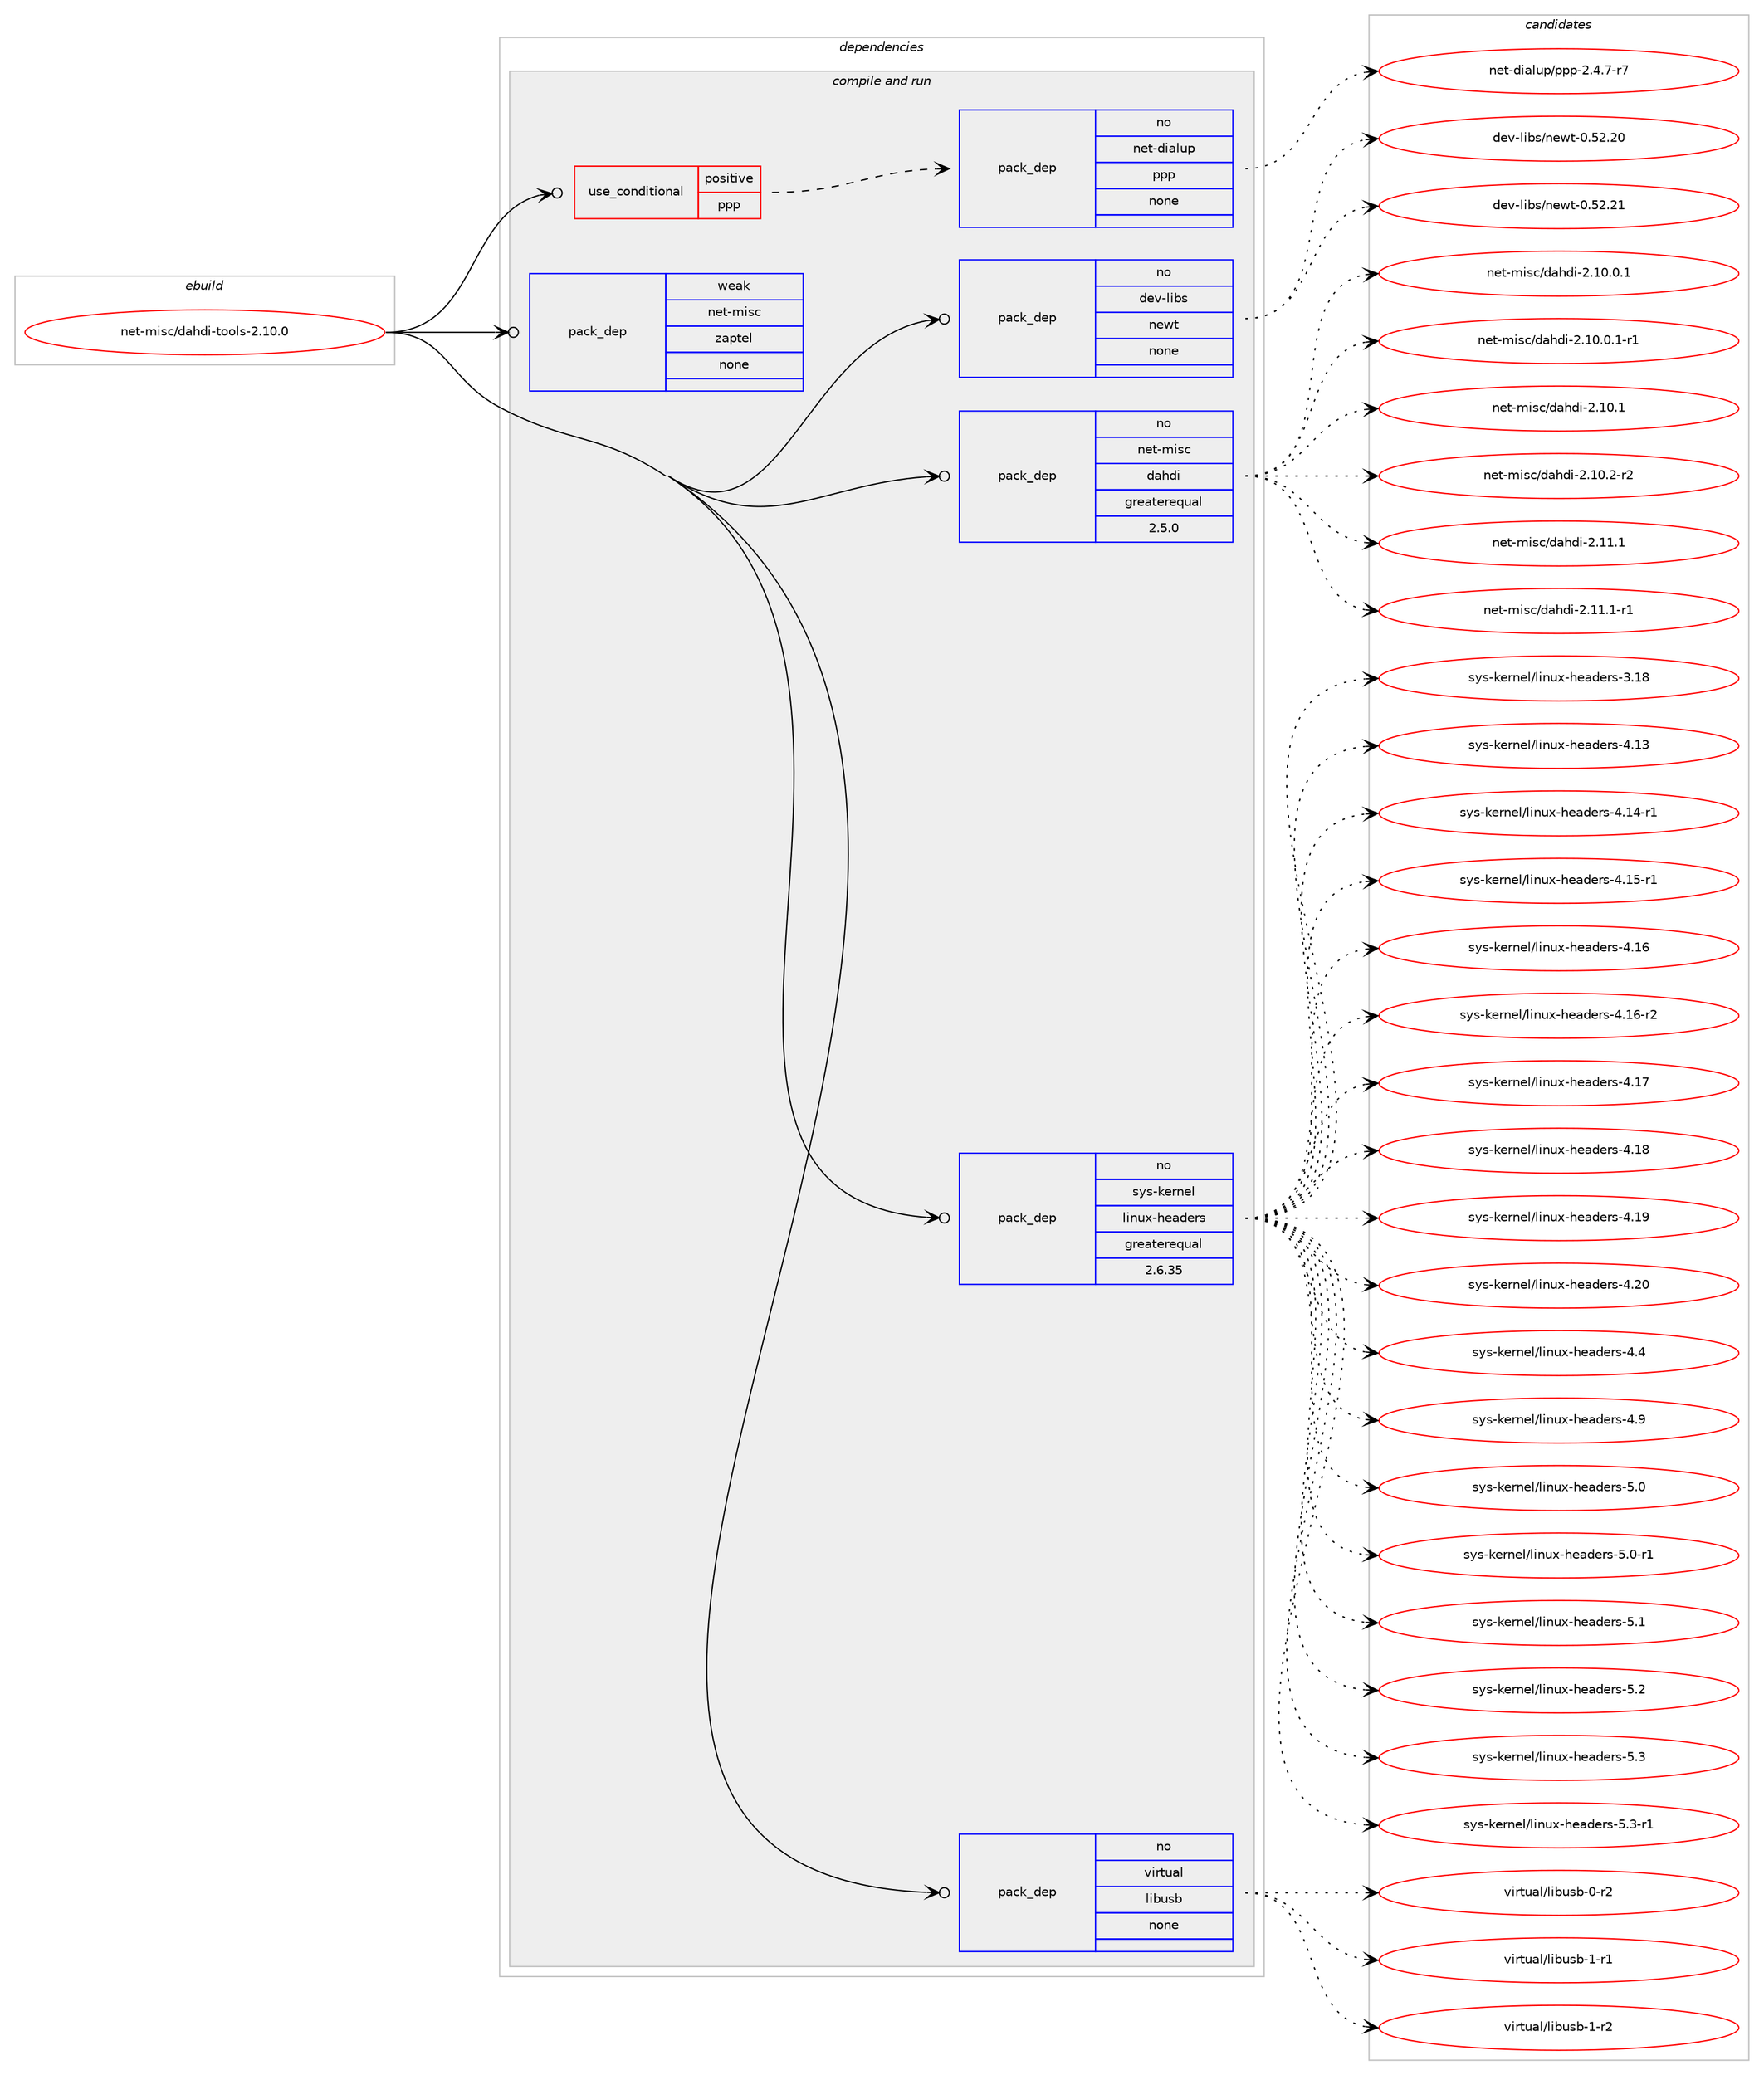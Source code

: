 digraph prolog {

# *************
# Graph options
# *************

newrank=true;
concentrate=true;
compound=true;
graph [rankdir=LR,fontname=Helvetica,fontsize=10,ranksep=1.5];#, ranksep=2.5, nodesep=0.2];
edge  [arrowhead=vee];
node  [fontname=Helvetica,fontsize=10];

# **********
# The ebuild
# **********

subgraph cluster_leftcol {
color=gray;
rank=same;
label=<<i>ebuild</i>>;
id [label="net-misc/dahdi-tools-2.10.0", color=red, width=4, href="../net-misc/dahdi-tools-2.10.0.svg"];
}

# ****************
# The dependencies
# ****************

subgraph cluster_midcol {
color=gray;
label=<<i>dependencies</i>>;
subgraph cluster_compile {
fillcolor="#eeeeee";
style=filled;
label=<<i>compile</i>>;
}
subgraph cluster_compileandrun {
fillcolor="#eeeeee";
style=filled;
label=<<i>compile and run</i>>;
subgraph cond202999 {
dependency832452 [label=<<TABLE BORDER="0" CELLBORDER="1" CELLSPACING="0" CELLPADDING="4"><TR><TD ROWSPAN="3" CELLPADDING="10">use_conditional</TD></TR><TR><TD>positive</TD></TR><TR><TD>ppp</TD></TR></TABLE>>, shape=none, color=red];
subgraph pack614847 {
dependency832453 [label=<<TABLE BORDER="0" CELLBORDER="1" CELLSPACING="0" CELLPADDING="4" WIDTH="220"><TR><TD ROWSPAN="6" CELLPADDING="30">pack_dep</TD></TR><TR><TD WIDTH="110">no</TD></TR><TR><TD>net-dialup</TD></TR><TR><TD>ppp</TD></TR><TR><TD>none</TD></TR><TR><TD></TD></TR></TABLE>>, shape=none, color=blue];
}
dependency832452:e -> dependency832453:w [weight=20,style="dashed",arrowhead="vee"];
}
id:e -> dependency832452:w [weight=20,style="solid",arrowhead="odotvee"];
subgraph pack614848 {
dependency832454 [label=<<TABLE BORDER="0" CELLBORDER="1" CELLSPACING="0" CELLPADDING="4" WIDTH="220"><TR><TD ROWSPAN="6" CELLPADDING="30">pack_dep</TD></TR><TR><TD WIDTH="110">no</TD></TR><TR><TD>dev-libs</TD></TR><TR><TD>newt</TD></TR><TR><TD>none</TD></TR><TR><TD></TD></TR></TABLE>>, shape=none, color=blue];
}
id:e -> dependency832454:w [weight=20,style="solid",arrowhead="odotvee"];
subgraph pack614849 {
dependency832455 [label=<<TABLE BORDER="0" CELLBORDER="1" CELLSPACING="0" CELLPADDING="4" WIDTH="220"><TR><TD ROWSPAN="6" CELLPADDING="30">pack_dep</TD></TR><TR><TD WIDTH="110">no</TD></TR><TR><TD>net-misc</TD></TR><TR><TD>dahdi</TD></TR><TR><TD>greaterequal</TD></TR><TR><TD>2.5.0</TD></TR></TABLE>>, shape=none, color=blue];
}
id:e -> dependency832455:w [weight=20,style="solid",arrowhead="odotvee"];
subgraph pack614850 {
dependency832456 [label=<<TABLE BORDER="0" CELLBORDER="1" CELLSPACING="0" CELLPADDING="4" WIDTH="220"><TR><TD ROWSPAN="6" CELLPADDING="30">pack_dep</TD></TR><TR><TD WIDTH="110">no</TD></TR><TR><TD>sys-kernel</TD></TR><TR><TD>linux-headers</TD></TR><TR><TD>greaterequal</TD></TR><TR><TD>2.6.35</TD></TR></TABLE>>, shape=none, color=blue];
}
id:e -> dependency832456:w [weight=20,style="solid",arrowhead="odotvee"];
subgraph pack614851 {
dependency832457 [label=<<TABLE BORDER="0" CELLBORDER="1" CELLSPACING="0" CELLPADDING="4" WIDTH="220"><TR><TD ROWSPAN="6" CELLPADDING="30">pack_dep</TD></TR><TR><TD WIDTH="110">no</TD></TR><TR><TD>virtual</TD></TR><TR><TD>libusb</TD></TR><TR><TD>none</TD></TR><TR><TD></TD></TR></TABLE>>, shape=none, color=blue];
}
id:e -> dependency832457:w [weight=20,style="solid",arrowhead="odotvee"];
subgraph pack614852 {
dependency832458 [label=<<TABLE BORDER="0" CELLBORDER="1" CELLSPACING="0" CELLPADDING="4" WIDTH="220"><TR><TD ROWSPAN="6" CELLPADDING="30">pack_dep</TD></TR><TR><TD WIDTH="110">weak</TD></TR><TR><TD>net-misc</TD></TR><TR><TD>zaptel</TD></TR><TR><TD>none</TD></TR><TR><TD></TD></TR></TABLE>>, shape=none, color=blue];
}
id:e -> dependency832458:w [weight=20,style="solid",arrowhead="odotvee"];
}
subgraph cluster_run {
fillcolor="#eeeeee";
style=filled;
label=<<i>run</i>>;
}
}

# **************
# The candidates
# **************

subgraph cluster_choices {
rank=same;
color=gray;
label=<<i>candidates</i>>;

subgraph choice614847 {
color=black;
nodesep=1;
choice1101011164510010597108117112471121121124550465246554511455 [label="net-dialup/ppp-2.4.7-r7", color=red, width=4,href="../net-dialup/ppp-2.4.7-r7.svg"];
dependency832453:e -> choice1101011164510010597108117112471121121124550465246554511455:w [style=dotted,weight="100"];
}
subgraph choice614848 {
color=black;
nodesep=1;
choice1001011184510810598115471101011191164548465350465048 [label="dev-libs/newt-0.52.20", color=red, width=4,href="../dev-libs/newt-0.52.20.svg"];
choice1001011184510810598115471101011191164548465350465049 [label="dev-libs/newt-0.52.21", color=red, width=4,href="../dev-libs/newt-0.52.21.svg"];
dependency832454:e -> choice1001011184510810598115471101011191164548465350465048:w [style=dotted,weight="100"];
dependency832454:e -> choice1001011184510810598115471101011191164548465350465049:w [style=dotted,weight="100"];
}
subgraph choice614849 {
color=black;
nodesep=1;
choice11010111645109105115994710097104100105455046494846484649 [label="net-misc/dahdi-2.10.0.1", color=red, width=4,href="../net-misc/dahdi-2.10.0.1.svg"];
choice110101116451091051159947100971041001054550464948464846494511449 [label="net-misc/dahdi-2.10.0.1-r1", color=red, width=4,href="../net-misc/dahdi-2.10.0.1-r1.svg"];
choice1101011164510910511599471009710410010545504649484649 [label="net-misc/dahdi-2.10.1", color=red, width=4,href="../net-misc/dahdi-2.10.1.svg"];
choice11010111645109105115994710097104100105455046494846504511450 [label="net-misc/dahdi-2.10.2-r2", color=red, width=4,href="../net-misc/dahdi-2.10.2-r2.svg"];
choice1101011164510910511599471009710410010545504649494649 [label="net-misc/dahdi-2.11.1", color=red, width=4,href="../net-misc/dahdi-2.11.1.svg"];
choice11010111645109105115994710097104100105455046494946494511449 [label="net-misc/dahdi-2.11.1-r1", color=red, width=4,href="../net-misc/dahdi-2.11.1-r1.svg"];
dependency832455:e -> choice11010111645109105115994710097104100105455046494846484649:w [style=dotted,weight="100"];
dependency832455:e -> choice110101116451091051159947100971041001054550464948464846494511449:w [style=dotted,weight="100"];
dependency832455:e -> choice1101011164510910511599471009710410010545504649484649:w [style=dotted,weight="100"];
dependency832455:e -> choice11010111645109105115994710097104100105455046494846504511450:w [style=dotted,weight="100"];
dependency832455:e -> choice1101011164510910511599471009710410010545504649494649:w [style=dotted,weight="100"];
dependency832455:e -> choice11010111645109105115994710097104100105455046494946494511449:w [style=dotted,weight="100"];
}
subgraph choice614850 {
color=black;
nodesep=1;
choice115121115451071011141101011084710810511011712045104101971001011141154551464956 [label="sys-kernel/linux-headers-3.18", color=red, width=4,href="../sys-kernel/linux-headers-3.18.svg"];
choice115121115451071011141101011084710810511011712045104101971001011141154552464951 [label="sys-kernel/linux-headers-4.13", color=red, width=4,href="../sys-kernel/linux-headers-4.13.svg"];
choice1151211154510710111411010110847108105110117120451041019710010111411545524649524511449 [label="sys-kernel/linux-headers-4.14-r1", color=red, width=4,href="../sys-kernel/linux-headers-4.14-r1.svg"];
choice1151211154510710111411010110847108105110117120451041019710010111411545524649534511449 [label="sys-kernel/linux-headers-4.15-r1", color=red, width=4,href="../sys-kernel/linux-headers-4.15-r1.svg"];
choice115121115451071011141101011084710810511011712045104101971001011141154552464954 [label="sys-kernel/linux-headers-4.16", color=red, width=4,href="../sys-kernel/linux-headers-4.16.svg"];
choice1151211154510710111411010110847108105110117120451041019710010111411545524649544511450 [label="sys-kernel/linux-headers-4.16-r2", color=red, width=4,href="../sys-kernel/linux-headers-4.16-r2.svg"];
choice115121115451071011141101011084710810511011712045104101971001011141154552464955 [label="sys-kernel/linux-headers-4.17", color=red, width=4,href="../sys-kernel/linux-headers-4.17.svg"];
choice115121115451071011141101011084710810511011712045104101971001011141154552464956 [label="sys-kernel/linux-headers-4.18", color=red, width=4,href="../sys-kernel/linux-headers-4.18.svg"];
choice115121115451071011141101011084710810511011712045104101971001011141154552464957 [label="sys-kernel/linux-headers-4.19", color=red, width=4,href="../sys-kernel/linux-headers-4.19.svg"];
choice115121115451071011141101011084710810511011712045104101971001011141154552465048 [label="sys-kernel/linux-headers-4.20", color=red, width=4,href="../sys-kernel/linux-headers-4.20.svg"];
choice1151211154510710111411010110847108105110117120451041019710010111411545524652 [label="sys-kernel/linux-headers-4.4", color=red, width=4,href="../sys-kernel/linux-headers-4.4.svg"];
choice1151211154510710111411010110847108105110117120451041019710010111411545524657 [label="sys-kernel/linux-headers-4.9", color=red, width=4,href="../sys-kernel/linux-headers-4.9.svg"];
choice1151211154510710111411010110847108105110117120451041019710010111411545534648 [label="sys-kernel/linux-headers-5.0", color=red, width=4,href="../sys-kernel/linux-headers-5.0.svg"];
choice11512111545107101114110101108471081051101171204510410197100101114115455346484511449 [label="sys-kernel/linux-headers-5.0-r1", color=red, width=4,href="../sys-kernel/linux-headers-5.0-r1.svg"];
choice1151211154510710111411010110847108105110117120451041019710010111411545534649 [label="sys-kernel/linux-headers-5.1", color=red, width=4,href="../sys-kernel/linux-headers-5.1.svg"];
choice1151211154510710111411010110847108105110117120451041019710010111411545534650 [label="sys-kernel/linux-headers-5.2", color=red, width=4,href="../sys-kernel/linux-headers-5.2.svg"];
choice1151211154510710111411010110847108105110117120451041019710010111411545534651 [label="sys-kernel/linux-headers-5.3", color=red, width=4,href="../sys-kernel/linux-headers-5.3.svg"];
choice11512111545107101114110101108471081051101171204510410197100101114115455346514511449 [label="sys-kernel/linux-headers-5.3-r1", color=red, width=4,href="../sys-kernel/linux-headers-5.3-r1.svg"];
dependency832456:e -> choice115121115451071011141101011084710810511011712045104101971001011141154551464956:w [style=dotted,weight="100"];
dependency832456:e -> choice115121115451071011141101011084710810511011712045104101971001011141154552464951:w [style=dotted,weight="100"];
dependency832456:e -> choice1151211154510710111411010110847108105110117120451041019710010111411545524649524511449:w [style=dotted,weight="100"];
dependency832456:e -> choice1151211154510710111411010110847108105110117120451041019710010111411545524649534511449:w [style=dotted,weight="100"];
dependency832456:e -> choice115121115451071011141101011084710810511011712045104101971001011141154552464954:w [style=dotted,weight="100"];
dependency832456:e -> choice1151211154510710111411010110847108105110117120451041019710010111411545524649544511450:w [style=dotted,weight="100"];
dependency832456:e -> choice115121115451071011141101011084710810511011712045104101971001011141154552464955:w [style=dotted,weight="100"];
dependency832456:e -> choice115121115451071011141101011084710810511011712045104101971001011141154552464956:w [style=dotted,weight="100"];
dependency832456:e -> choice115121115451071011141101011084710810511011712045104101971001011141154552464957:w [style=dotted,weight="100"];
dependency832456:e -> choice115121115451071011141101011084710810511011712045104101971001011141154552465048:w [style=dotted,weight="100"];
dependency832456:e -> choice1151211154510710111411010110847108105110117120451041019710010111411545524652:w [style=dotted,weight="100"];
dependency832456:e -> choice1151211154510710111411010110847108105110117120451041019710010111411545524657:w [style=dotted,weight="100"];
dependency832456:e -> choice1151211154510710111411010110847108105110117120451041019710010111411545534648:w [style=dotted,weight="100"];
dependency832456:e -> choice11512111545107101114110101108471081051101171204510410197100101114115455346484511449:w [style=dotted,weight="100"];
dependency832456:e -> choice1151211154510710111411010110847108105110117120451041019710010111411545534649:w [style=dotted,weight="100"];
dependency832456:e -> choice1151211154510710111411010110847108105110117120451041019710010111411545534650:w [style=dotted,weight="100"];
dependency832456:e -> choice1151211154510710111411010110847108105110117120451041019710010111411545534651:w [style=dotted,weight="100"];
dependency832456:e -> choice11512111545107101114110101108471081051101171204510410197100101114115455346514511449:w [style=dotted,weight="100"];
}
subgraph choice614851 {
color=black;
nodesep=1;
choice1181051141161179710847108105981171159845484511450 [label="virtual/libusb-0-r2", color=red, width=4,href="../virtual/libusb-0-r2.svg"];
choice1181051141161179710847108105981171159845494511449 [label="virtual/libusb-1-r1", color=red, width=4,href="../virtual/libusb-1-r1.svg"];
choice1181051141161179710847108105981171159845494511450 [label="virtual/libusb-1-r2", color=red, width=4,href="../virtual/libusb-1-r2.svg"];
dependency832457:e -> choice1181051141161179710847108105981171159845484511450:w [style=dotted,weight="100"];
dependency832457:e -> choice1181051141161179710847108105981171159845494511449:w [style=dotted,weight="100"];
dependency832457:e -> choice1181051141161179710847108105981171159845494511450:w [style=dotted,weight="100"];
}
subgraph choice614852 {
color=black;
nodesep=1;
}
}

}
